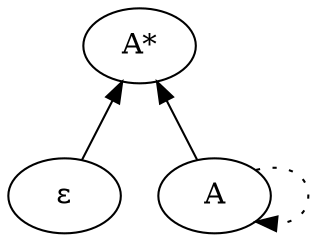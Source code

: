 digraph graphname{
  "&epsilon;" -> "A*"
  "A" -> "A*"
  "A" -> "A" [style = "dotted"]
  
  {rank=min "A*"}
}
